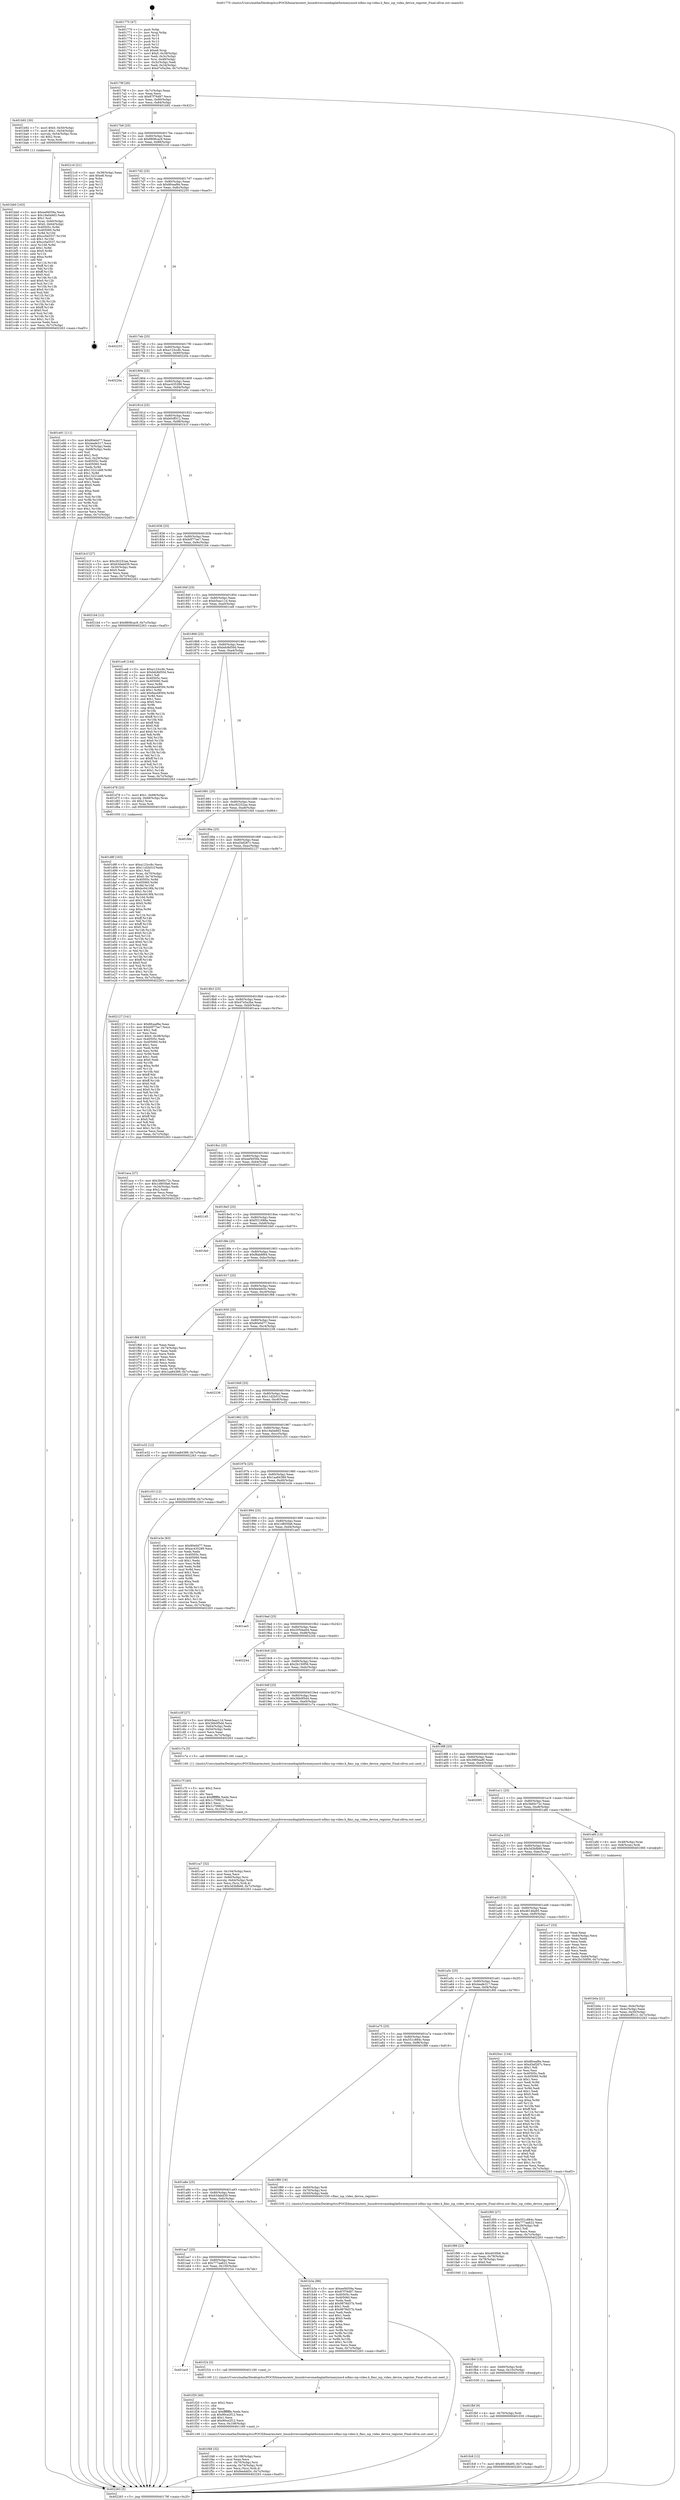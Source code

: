 digraph "0x401770" {
  label = "0x401770 (/mnt/c/Users/mathe/Desktop/tcc/POCII/binaries/extr_linuxdriversmediaplatformexynos4-isfimc-isp-video.h_fimc_isp_video_device_register_Final-ollvm.out::main(0))"
  labelloc = "t"
  node[shape=record]

  Entry [label="",width=0.3,height=0.3,shape=circle,fillcolor=black,style=filled]
  "0x40179f" [label="{
     0x40179f [26]\l
     | [instrs]\l
     &nbsp;&nbsp;0x40179f \<+3\>: mov -0x7c(%rbp),%eax\l
     &nbsp;&nbsp;0x4017a2 \<+2\>: mov %eax,%ecx\l
     &nbsp;&nbsp;0x4017a4 \<+6\>: sub $0x87f76d97,%ecx\l
     &nbsp;&nbsp;0x4017aa \<+3\>: mov %eax,-0x80(%rbp)\l
     &nbsp;&nbsp;0x4017ad \<+6\>: mov %ecx,-0x84(%rbp)\l
     &nbsp;&nbsp;0x4017b3 \<+6\>: je 0000000000401b92 \<main+0x422\>\l
  }"]
  "0x401b92" [label="{
     0x401b92 [30]\l
     | [instrs]\l
     &nbsp;&nbsp;0x401b92 \<+7\>: movl $0x0,-0x50(%rbp)\l
     &nbsp;&nbsp;0x401b99 \<+7\>: movl $0x1,-0x54(%rbp)\l
     &nbsp;&nbsp;0x401ba0 \<+4\>: movslq -0x54(%rbp),%rax\l
     &nbsp;&nbsp;0x401ba4 \<+4\>: shl $0x2,%rax\l
     &nbsp;&nbsp;0x401ba8 \<+3\>: mov %rax,%rdi\l
     &nbsp;&nbsp;0x401bab \<+5\>: call 0000000000401050 \<malloc@plt\>\l
     | [calls]\l
     &nbsp;&nbsp;0x401050 \{1\} (unknown)\l
  }"]
  "0x4017b9" [label="{
     0x4017b9 [25]\l
     | [instrs]\l
     &nbsp;&nbsp;0x4017b9 \<+5\>: jmp 00000000004017be \<main+0x4e\>\l
     &nbsp;&nbsp;0x4017be \<+3\>: mov -0x80(%rbp),%eax\l
     &nbsp;&nbsp;0x4017c1 \<+5\>: sub $0x8808cac9,%eax\l
     &nbsp;&nbsp;0x4017c6 \<+6\>: mov %eax,-0x88(%rbp)\l
     &nbsp;&nbsp;0x4017cc \<+6\>: je 00000000004021c0 \<main+0xa50\>\l
  }"]
  Exit [label="",width=0.3,height=0.3,shape=circle,fillcolor=black,style=filled,peripheries=2]
  "0x4021c0" [label="{
     0x4021c0 [21]\l
     | [instrs]\l
     &nbsp;&nbsp;0x4021c0 \<+3\>: mov -0x38(%rbp),%eax\l
     &nbsp;&nbsp;0x4021c3 \<+7\>: add $0xe8,%rsp\l
     &nbsp;&nbsp;0x4021ca \<+1\>: pop %rbx\l
     &nbsp;&nbsp;0x4021cb \<+2\>: pop %r12\l
     &nbsp;&nbsp;0x4021cd \<+2\>: pop %r13\l
     &nbsp;&nbsp;0x4021cf \<+2\>: pop %r14\l
     &nbsp;&nbsp;0x4021d1 \<+2\>: pop %r15\l
     &nbsp;&nbsp;0x4021d3 \<+1\>: pop %rbp\l
     &nbsp;&nbsp;0x4021d4 \<+1\>: ret\l
  }"]
  "0x4017d2" [label="{
     0x4017d2 [25]\l
     | [instrs]\l
     &nbsp;&nbsp;0x4017d2 \<+5\>: jmp 00000000004017d7 \<main+0x67\>\l
     &nbsp;&nbsp;0x4017d7 \<+3\>: mov -0x80(%rbp),%eax\l
     &nbsp;&nbsp;0x4017da \<+5\>: sub $0x8fceaf6e,%eax\l
     &nbsp;&nbsp;0x4017df \<+6\>: mov %eax,-0x8c(%rbp)\l
     &nbsp;&nbsp;0x4017e5 \<+6\>: je 0000000000402255 \<main+0xae5\>\l
  }"]
  "0x401fc8" [label="{
     0x401fc8 [12]\l
     | [instrs]\l
     &nbsp;&nbsp;0x401fc8 \<+7\>: movl $0x48146a95,-0x7c(%rbp)\l
     &nbsp;&nbsp;0x401fcf \<+5\>: jmp 0000000000402263 \<main+0xaf3\>\l
  }"]
  "0x402255" [label="{
     0x402255\l
  }", style=dashed]
  "0x4017eb" [label="{
     0x4017eb [25]\l
     | [instrs]\l
     &nbsp;&nbsp;0x4017eb \<+5\>: jmp 00000000004017f0 \<main+0x80\>\l
     &nbsp;&nbsp;0x4017f0 \<+3\>: mov -0x80(%rbp),%eax\l
     &nbsp;&nbsp;0x4017f3 \<+5\>: sub $0xa123cc8c,%eax\l
     &nbsp;&nbsp;0x4017f8 \<+6\>: mov %eax,-0x90(%rbp)\l
     &nbsp;&nbsp;0x4017fe \<+6\>: je 000000000040220a \<main+0xa9a\>\l
  }"]
  "0x401fbf" [label="{
     0x401fbf [9]\l
     | [instrs]\l
     &nbsp;&nbsp;0x401fbf \<+4\>: mov -0x70(%rbp),%rdi\l
     &nbsp;&nbsp;0x401fc3 \<+5\>: call 0000000000401030 \<free@plt\>\l
     | [calls]\l
     &nbsp;&nbsp;0x401030 \{1\} (unknown)\l
  }"]
  "0x40220a" [label="{
     0x40220a\l
  }", style=dashed]
  "0x401804" [label="{
     0x401804 [25]\l
     | [instrs]\l
     &nbsp;&nbsp;0x401804 \<+5\>: jmp 0000000000401809 \<main+0x99\>\l
     &nbsp;&nbsp;0x401809 \<+3\>: mov -0x80(%rbp),%eax\l
     &nbsp;&nbsp;0x40180c \<+5\>: sub $0xac435289,%eax\l
     &nbsp;&nbsp;0x401811 \<+6\>: mov %eax,-0x94(%rbp)\l
     &nbsp;&nbsp;0x401817 \<+6\>: je 0000000000401e91 \<main+0x721\>\l
  }"]
  "0x401fb0" [label="{
     0x401fb0 [15]\l
     | [instrs]\l
     &nbsp;&nbsp;0x401fb0 \<+4\>: mov -0x60(%rbp),%rdi\l
     &nbsp;&nbsp;0x401fb4 \<+6\>: mov %eax,-0x10c(%rbp)\l
     &nbsp;&nbsp;0x401fba \<+5\>: call 0000000000401030 \<free@plt\>\l
     | [calls]\l
     &nbsp;&nbsp;0x401030 \{1\} (unknown)\l
  }"]
  "0x401e91" [label="{
     0x401e91 [111]\l
     | [instrs]\l
     &nbsp;&nbsp;0x401e91 \<+5\>: mov $0x80e0d77,%eax\l
     &nbsp;&nbsp;0x401e96 \<+5\>: mov $0x4eafe317,%ecx\l
     &nbsp;&nbsp;0x401e9b \<+3\>: mov -0x74(%rbp),%edx\l
     &nbsp;&nbsp;0x401e9e \<+3\>: cmp -0x68(%rbp),%edx\l
     &nbsp;&nbsp;0x401ea1 \<+4\>: setl %sil\l
     &nbsp;&nbsp;0x401ea5 \<+4\>: and $0x1,%sil\l
     &nbsp;&nbsp;0x401ea9 \<+4\>: mov %sil,-0x29(%rbp)\l
     &nbsp;&nbsp;0x401ead \<+7\>: mov 0x40505c,%edx\l
     &nbsp;&nbsp;0x401eb4 \<+7\>: mov 0x405060,%edi\l
     &nbsp;&nbsp;0x401ebb \<+3\>: mov %edx,%r8d\l
     &nbsp;&nbsp;0x401ebe \<+7\>: sub $0x13221dd9,%r8d\l
     &nbsp;&nbsp;0x401ec5 \<+4\>: sub $0x1,%r8d\l
     &nbsp;&nbsp;0x401ec9 \<+7\>: add $0x13221dd9,%r8d\l
     &nbsp;&nbsp;0x401ed0 \<+4\>: imul %r8d,%edx\l
     &nbsp;&nbsp;0x401ed4 \<+3\>: and $0x1,%edx\l
     &nbsp;&nbsp;0x401ed7 \<+3\>: cmp $0x0,%edx\l
     &nbsp;&nbsp;0x401eda \<+4\>: sete %sil\l
     &nbsp;&nbsp;0x401ede \<+3\>: cmp $0xa,%edi\l
     &nbsp;&nbsp;0x401ee1 \<+4\>: setl %r9b\l
     &nbsp;&nbsp;0x401ee5 \<+3\>: mov %sil,%r10b\l
     &nbsp;&nbsp;0x401ee8 \<+3\>: and %r9b,%r10b\l
     &nbsp;&nbsp;0x401eeb \<+3\>: xor %r9b,%sil\l
     &nbsp;&nbsp;0x401eee \<+3\>: or %sil,%r10b\l
     &nbsp;&nbsp;0x401ef1 \<+4\>: test $0x1,%r10b\l
     &nbsp;&nbsp;0x401ef5 \<+3\>: cmovne %ecx,%eax\l
     &nbsp;&nbsp;0x401ef8 \<+3\>: mov %eax,-0x7c(%rbp)\l
     &nbsp;&nbsp;0x401efb \<+5\>: jmp 0000000000402263 \<main+0xaf3\>\l
  }"]
  "0x40181d" [label="{
     0x40181d [25]\l
     | [instrs]\l
     &nbsp;&nbsp;0x40181d \<+5\>: jmp 0000000000401822 \<main+0xb2\>\l
     &nbsp;&nbsp;0x401822 \<+3\>: mov -0x80(%rbp),%eax\l
     &nbsp;&nbsp;0x401825 \<+5\>: sub $0xb0cff312,%eax\l
     &nbsp;&nbsp;0x40182a \<+6\>: mov %eax,-0x98(%rbp)\l
     &nbsp;&nbsp;0x401830 \<+6\>: je 0000000000401b1f \<main+0x3af\>\l
  }"]
  "0x401f99" [label="{
     0x401f99 [23]\l
     | [instrs]\l
     &nbsp;&nbsp;0x401f99 \<+10\>: movabs $0x4030b6,%rdi\l
     &nbsp;&nbsp;0x401fa3 \<+3\>: mov %eax,-0x78(%rbp)\l
     &nbsp;&nbsp;0x401fa6 \<+3\>: mov -0x78(%rbp),%esi\l
     &nbsp;&nbsp;0x401fa9 \<+2\>: mov $0x0,%al\l
     &nbsp;&nbsp;0x401fab \<+5\>: call 0000000000401040 \<printf@plt\>\l
     | [calls]\l
     &nbsp;&nbsp;0x401040 \{1\} (unknown)\l
  }"]
  "0x401b1f" [label="{
     0x401b1f [27]\l
     | [instrs]\l
     &nbsp;&nbsp;0x401b1f \<+5\>: mov $0xc92252ae,%eax\l
     &nbsp;&nbsp;0x401b24 \<+5\>: mov $0x63dabd39,%ecx\l
     &nbsp;&nbsp;0x401b29 \<+3\>: mov -0x30(%rbp),%edx\l
     &nbsp;&nbsp;0x401b2c \<+3\>: cmp $0x0,%edx\l
     &nbsp;&nbsp;0x401b2f \<+3\>: cmove %ecx,%eax\l
     &nbsp;&nbsp;0x401b32 \<+3\>: mov %eax,-0x7c(%rbp)\l
     &nbsp;&nbsp;0x401b35 \<+5\>: jmp 0000000000402263 \<main+0xaf3\>\l
  }"]
  "0x401836" [label="{
     0x401836 [25]\l
     | [instrs]\l
     &nbsp;&nbsp;0x401836 \<+5\>: jmp 000000000040183b \<main+0xcb\>\l
     &nbsp;&nbsp;0x40183b \<+3\>: mov -0x80(%rbp),%eax\l
     &nbsp;&nbsp;0x40183e \<+5\>: sub $0xb0f77ee7,%eax\l
     &nbsp;&nbsp;0x401843 \<+6\>: mov %eax,-0x9c(%rbp)\l
     &nbsp;&nbsp;0x401849 \<+6\>: je 00000000004021b4 \<main+0xa44\>\l
  }"]
  "0x401f48" [label="{
     0x401f48 [32]\l
     | [instrs]\l
     &nbsp;&nbsp;0x401f48 \<+6\>: mov -0x108(%rbp),%ecx\l
     &nbsp;&nbsp;0x401f4e \<+3\>: imul %eax,%ecx\l
     &nbsp;&nbsp;0x401f51 \<+4\>: mov -0x70(%rbp),%rsi\l
     &nbsp;&nbsp;0x401f55 \<+4\>: movslq -0x74(%rbp),%rdi\l
     &nbsp;&nbsp;0x401f59 \<+3\>: mov %ecx,(%rsi,%rdi,4)\l
     &nbsp;&nbsp;0x401f5c \<+7\>: movl $0xfeeddd3c,-0x7c(%rbp)\l
     &nbsp;&nbsp;0x401f63 \<+5\>: jmp 0000000000402263 \<main+0xaf3\>\l
  }"]
  "0x4021b4" [label="{
     0x4021b4 [12]\l
     | [instrs]\l
     &nbsp;&nbsp;0x4021b4 \<+7\>: movl $0x8808cac9,-0x7c(%rbp)\l
     &nbsp;&nbsp;0x4021bb \<+5\>: jmp 0000000000402263 \<main+0xaf3\>\l
  }"]
  "0x40184f" [label="{
     0x40184f [25]\l
     | [instrs]\l
     &nbsp;&nbsp;0x40184f \<+5\>: jmp 0000000000401854 \<main+0xe4\>\l
     &nbsp;&nbsp;0x401854 \<+3\>: mov -0x80(%rbp),%eax\l
     &nbsp;&nbsp;0x401857 \<+5\>: sub $0xb5eac11d,%eax\l
     &nbsp;&nbsp;0x40185c \<+6\>: mov %eax,-0xa0(%rbp)\l
     &nbsp;&nbsp;0x401862 \<+6\>: je 0000000000401ce8 \<main+0x578\>\l
  }"]
  "0x401f20" [label="{
     0x401f20 [40]\l
     | [instrs]\l
     &nbsp;&nbsp;0x401f20 \<+5\>: mov $0x2,%ecx\l
     &nbsp;&nbsp;0x401f25 \<+1\>: cltd\l
     &nbsp;&nbsp;0x401f26 \<+2\>: idiv %ecx\l
     &nbsp;&nbsp;0x401f28 \<+6\>: imul $0xfffffffe,%edx,%ecx\l
     &nbsp;&nbsp;0x401f2e \<+6\>: sub $0x90ce2f12,%ecx\l
     &nbsp;&nbsp;0x401f34 \<+3\>: add $0x1,%ecx\l
     &nbsp;&nbsp;0x401f37 \<+6\>: add $0x90ce2f12,%ecx\l
     &nbsp;&nbsp;0x401f3d \<+6\>: mov %ecx,-0x108(%rbp)\l
     &nbsp;&nbsp;0x401f43 \<+5\>: call 0000000000401160 \<next_i\>\l
     | [calls]\l
     &nbsp;&nbsp;0x401160 \{1\} (/mnt/c/Users/mathe/Desktop/tcc/POCII/binaries/extr_linuxdriversmediaplatformexynos4-isfimc-isp-video.h_fimc_isp_video_device_register_Final-ollvm.out::next_i)\l
  }"]
  "0x401ce8" [label="{
     0x401ce8 [144]\l
     | [instrs]\l
     &nbsp;&nbsp;0x401ce8 \<+5\>: mov $0xa123cc8c,%eax\l
     &nbsp;&nbsp;0x401ced \<+5\>: mov $0xbdc8d50d,%ecx\l
     &nbsp;&nbsp;0x401cf2 \<+2\>: mov $0x1,%dl\l
     &nbsp;&nbsp;0x401cf4 \<+7\>: mov 0x40505c,%esi\l
     &nbsp;&nbsp;0x401cfb \<+7\>: mov 0x405060,%edi\l
     &nbsp;&nbsp;0x401d02 \<+3\>: mov %esi,%r8d\l
     &nbsp;&nbsp;0x401d05 \<+7\>: sub $0x6ea48594,%r8d\l
     &nbsp;&nbsp;0x401d0c \<+4\>: sub $0x1,%r8d\l
     &nbsp;&nbsp;0x401d10 \<+7\>: add $0x6ea48594,%r8d\l
     &nbsp;&nbsp;0x401d17 \<+4\>: imul %r8d,%esi\l
     &nbsp;&nbsp;0x401d1b \<+3\>: and $0x1,%esi\l
     &nbsp;&nbsp;0x401d1e \<+3\>: cmp $0x0,%esi\l
     &nbsp;&nbsp;0x401d21 \<+4\>: sete %r9b\l
     &nbsp;&nbsp;0x401d25 \<+3\>: cmp $0xa,%edi\l
     &nbsp;&nbsp;0x401d28 \<+4\>: setl %r10b\l
     &nbsp;&nbsp;0x401d2c \<+3\>: mov %r9b,%r11b\l
     &nbsp;&nbsp;0x401d2f \<+4\>: xor $0xff,%r11b\l
     &nbsp;&nbsp;0x401d33 \<+3\>: mov %r10b,%bl\l
     &nbsp;&nbsp;0x401d36 \<+3\>: xor $0xff,%bl\l
     &nbsp;&nbsp;0x401d39 \<+3\>: xor $0x0,%dl\l
     &nbsp;&nbsp;0x401d3c \<+3\>: mov %r11b,%r14b\l
     &nbsp;&nbsp;0x401d3f \<+4\>: and $0x0,%r14b\l
     &nbsp;&nbsp;0x401d43 \<+3\>: and %dl,%r9b\l
     &nbsp;&nbsp;0x401d46 \<+3\>: mov %bl,%r15b\l
     &nbsp;&nbsp;0x401d49 \<+4\>: and $0x0,%r15b\l
     &nbsp;&nbsp;0x401d4d \<+3\>: and %dl,%r10b\l
     &nbsp;&nbsp;0x401d50 \<+3\>: or %r9b,%r14b\l
     &nbsp;&nbsp;0x401d53 \<+3\>: or %r10b,%r15b\l
     &nbsp;&nbsp;0x401d56 \<+3\>: xor %r15b,%r14b\l
     &nbsp;&nbsp;0x401d59 \<+3\>: or %bl,%r11b\l
     &nbsp;&nbsp;0x401d5c \<+4\>: xor $0xff,%r11b\l
     &nbsp;&nbsp;0x401d60 \<+3\>: or $0x0,%dl\l
     &nbsp;&nbsp;0x401d63 \<+3\>: and %dl,%r11b\l
     &nbsp;&nbsp;0x401d66 \<+3\>: or %r11b,%r14b\l
     &nbsp;&nbsp;0x401d69 \<+4\>: test $0x1,%r14b\l
     &nbsp;&nbsp;0x401d6d \<+3\>: cmovne %ecx,%eax\l
     &nbsp;&nbsp;0x401d70 \<+3\>: mov %eax,-0x7c(%rbp)\l
     &nbsp;&nbsp;0x401d73 \<+5\>: jmp 0000000000402263 \<main+0xaf3\>\l
  }"]
  "0x401868" [label="{
     0x401868 [25]\l
     | [instrs]\l
     &nbsp;&nbsp;0x401868 \<+5\>: jmp 000000000040186d \<main+0xfd\>\l
     &nbsp;&nbsp;0x40186d \<+3\>: mov -0x80(%rbp),%eax\l
     &nbsp;&nbsp;0x401870 \<+5\>: sub $0xbdc8d50d,%eax\l
     &nbsp;&nbsp;0x401875 \<+6\>: mov %eax,-0xa4(%rbp)\l
     &nbsp;&nbsp;0x40187b \<+6\>: je 0000000000401d78 \<main+0x608\>\l
  }"]
  "0x401ac0" [label="{
     0x401ac0\l
  }", style=dashed]
  "0x401d78" [label="{
     0x401d78 [23]\l
     | [instrs]\l
     &nbsp;&nbsp;0x401d78 \<+7\>: movl $0x1,-0x68(%rbp)\l
     &nbsp;&nbsp;0x401d7f \<+4\>: movslq -0x68(%rbp),%rax\l
     &nbsp;&nbsp;0x401d83 \<+4\>: shl $0x2,%rax\l
     &nbsp;&nbsp;0x401d87 \<+3\>: mov %rax,%rdi\l
     &nbsp;&nbsp;0x401d8a \<+5\>: call 0000000000401050 \<malloc@plt\>\l
     | [calls]\l
     &nbsp;&nbsp;0x401050 \{1\} (unknown)\l
  }"]
  "0x401881" [label="{
     0x401881 [25]\l
     | [instrs]\l
     &nbsp;&nbsp;0x401881 \<+5\>: jmp 0000000000401886 \<main+0x116\>\l
     &nbsp;&nbsp;0x401886 \<+3\>: mov -0x80(%rbp),%eax\l
     &nbsp;&nbsp;0x401889 \<+5\>: sub $0xc92252ae,%eax\l
     &nbsp;&nbsp;0x40188e \<+6\>: mov %eax,-0xa8(%rbp)\l
     &nbsp;&nbsp;0x401894 \<+6\>: je 0000000000401fd4 \<main+0x864\>\l
  }"]
  "0x401f1b" [label="{
     0x401f1b [5]\l
     | [instrs]\l
     &nbsp;&nbsp;0x401f1b \<+5\>: call 0000000000401160 \<next_i\>\l
     | [calls]\l
     &nbsp;&nbsp;0x401160 \{1\} (/mnt/c/Users/mathe/Desktop/tcc/POCII/binaries/extr_linuxdriversmediaplatformexynos4-isfimc-isp-video.h_fimc_isp_video_device_register_Final-ollvm.out::next_i)\l
  }"]
  "0x401fd4" [label="{
     0x401fd4\l
  }", style=dashed]
  "0x40189a" [label="{
     0x40189a [25]\l
     | [instrs]\l
     &nbsp;&nbsp;0x40189a \<+5\>: jmp 000000000040189f \<main+0x12f\>\l
     &nbsp;&nbsp;0x40189f \<+3\>: mov -0x80(%rbp),%eax\l
     &nbsp;&nbsp;0x4018a2 \<+5\>: sub $0xd3ef287c,%eax\l
     &nbsp;&nbsp;0x4018a7 \<+6\>: mov %eax,-0xac(%rbp)\l
     &nbsp;&nbsp;0x4018ad \<+6\>: je 0000000000402127 \<main+0x9b7\>\l
  }"]
  "0x401d8f" [label="{
     0x401d8f [163]\l
     | [instrs]\l
     &nbsp;&nbsp;0x401d8f \<+5\>: mov $0xa123cc8c,%ecx\l
     &nbsp;&nbsp;0x401d94 \<+5\>: mov $0x11d2b51f,%edx\l
     &nbsp;&nbsp;0x401d99 \<+3\>: mov $0x1,%sil\l
     &nbsp;&nbsp;0x401d9c \<+4\>: mov %rax,-0x70(%rbp)\l
     &nbsp;&nbsp;0x401da0 \<+7\>: movl $0x0,-0x74(%rbp)\l
     &nbsp;&nbsp;0x401da7 \<+8\>: mov 0x40505c,%r8d\l
     &nbsp;&nbsp;0x401daf \<+8\>: mov 0x405060,%r9d\l
     &nbsp;&nbsp;0x401db7 \<+3\>: mov %r8d,%r10d\l
     &nbsp;&nbsp;0x401dba \<+7\>: add $0xbc0419f4,%r10d\l
     &nbsp;&nbsp;0x401dc1 \<+4\>: sub $0x1,%r10d\l
     &nbsp;&nbsp;0x401dc5 \<+7\>: sub $0xbc0419f4,%r10d\l
     &nbsp;&nbsp;0x401dcc \<+4\>: imul %r10d,%r8d\l
     &nbsp;&nbsp;0x401dd0 \<+4\>: and $0x1,%r8d\l
     &nbsp;&nbsp;0x401dd4 \<+4\>: cmp $0x0,%r8d\l
     &nbsp;&nbsp;0x401dd8 \<+4\>: sete %r11b\l
     &nbsp;&nbsp;0x401ddc \<+4\>: cmp $0xa,%r9d\l
     &nbsp;&nbsp;0x401de0 \<+3\>: setl %bl\l
     &nbsp;&nbsp;0x401de3 \<+3\>: mov %r11b,%r14b\l
     &nbsp;&nbsp;0x401de6 \<+4\>: xor $0xff,%r14b\l
     &nbsp;&nbsp;0x401dea \<+3\>: mov %bl,%r15b\l
     &nbsp;&nbsp;0x401ded \<+4\>: xor $0xff,%r15b\l
     &nbsp;&nbsp;0x401df1 \<+4\>: xor $0x0,%sil\l
     &nbsp;&nbsp;0x401df5 \<+3\>: mov %r14b,%r12b\l
     &nbsp;&nbsp;0x401df8 \<+4\>: and $0x0,%r12b\l
     &nbsp;&nbsp;0x401dfc \<+3\>: and %sil,%r11b\l
     &nbsp;&nbsp;0x401dff \<+3\>: mov %r15b,%r13b\l
     &nbsp;&nbsp;0x401e02 \<+4\>: and $0x0,%r13b\l
     &nbsp;&nbsp;0x401e06 \<+3\>: and %sil,%bl\l
     &nbsp;&nbsp;0x401e09 \<+3\>: or %r11b,%r12b\l
     &nbsp;&nbsp;0x401e0c \<+3\>: or %bl,%r13b\l
     &nbsp;&nbsp;0x401e0f \<+3\>: xor %r13b,%r12b\l
     &nbsp;&nbsp;0x401e12 \<+3\>: or %r15b,%r14b\l
     &nbsp;&nbsp;0x401e15 \<+4\>: xor $0xff,%r14b\l
     &nbsp;&nbsp;0x401e19 \<+4\>: or $0x0,%sil\l
     &nbsp;&nbsp;0x401e1d \<+3\>: and %sil,%r14b\l
     &nbsp;&nbsp;0x401e20 \<+3\>: or %r14b,%r12b\l
     &nbsp;&nbsp;0x401e23 \<+4\>: test $0x1,%r12b\l
     &nbsp;&nbsp;0x401e27 \<+3\>: cmovne %edx,%ecx\l
     &nbsp;&nbsp;0x401e2a \<+3\>: mov %ecx,-0x7c(%rbp)\l
     &nbsp;&nbsp;0x401e2d \<+5\>: jmp 0000000000402263 \<main+0xaf3\>\l
  }"]
  "0x402127" [label="{
     0x402127 [141]\l
     | [instrs]\l
     &nbsp;&nbsp;0x402127 \<+5\>: mov $0x8fceaf6e,%eax\l
     &nbsp;&nbsp;0x40212c \<+5\>: mov $0xb0f77ee7,%ecx\l
     &nbsp;&nbsp;0x402131 \<+2\>: mov $0x1,%dl\l
     &nbsp;&nbsp;0x402133 \<+2\>: xor %esi,%esi\l
     &nbsp;&nbsp;0x402135 \<+7\>: movl $0x0,-0x38(%rbp)\l
     &nbsp;&nbsp;0x40213c \<+7\>: mov 0x40505c,%edi\l
     &nbsp;&nbsp;0x402143 \<+8\>: mov 0x405060,%r8d\l
     &nbsp;&nbsp;0x40214b \<+3\>: sub $0x1,%esi\l
     &nbsp;&nbsp;0x40214e \<+3\>: mov %edi,%r9d\l
     &nbsp;&nbsp;0x402151 \<+3\>: add %esi,%r9d\l
     &nbsp;&nbsp;0x402154 \<+4\>: imul %r9d,%edi\l
     &nbsp;&nbsp;0x402158 \<+3\>: and $0x1,%edi\l
     &nbsp;&nbsp;0x40215b \<+3\>: cmp $0x0,%edi\l
     &nbsp;&nbsp;0x40215e \<+4\>: sete %r10b\l
     &nbsp;&nbsp;0x402162 \<+4\>: cmp $0xa,%r8d\l
     &nbsp;&nbsp;0x402166 \<+4\>: setl %r11b\l
     &nbsp;&nbsp;0x40216a \<+3\>: mov %r10b,%bl\l
     &nbsp;&nbsp;0x40216d \<+3\>: xor $0xff,%bl\l
     &nbsp;&nbsp;0x402170 \<+3\>: mov %r11b,%r14b\l
     &nbsp;&nbsp;0x402173 \<+4\>: xor $0xff,%r14b\l
     &nbsp;&nbsp;0x402177 \<+3\>: xor $0x0,%dl\l
     &nbsp;&nbsp;0x40217a \<+3\>: mov %bl,%r15b\l
     &nbsp;&nbsp;0x40217d \<+4\>: and $0x0,%r15b\l
     &nbsp;&nbsp;0x402181 \<+3\>: and %dl,%r10b\l
     &nbsp;&nbsp;0x402184 \<+3\>: mov %r14b,%r12b\l
     &nbsp;&nbsp;0x402187 \<+4\>: and $0x0,%r12b\l
     &nbsp;&nbsp;0x40218b \<+3\>: and %dl,%r11b\l
     &nbsp;&nbsp;0x40218e \<+3\>: or %r10b,%r15b\l
     &nbsp;&nbsp;0x402191 \<+3\>: or %r11b,%r12b\l
     &nbsp;&nbsp;0x402194 \<+3\>: xor %r12b,%r15b\l
     &nbsp;&nbsp;0x402197 \<+3\>: or %r14b,%bl\l
     &nbsp;&nbsp;0x40219a \<+3\>: xor $0xff,%bl\l
     &nbsp;&nbsp;0x40219d \<+3\>: or $0x0,%dl\l
     &nbsp;&nbsp;0x4021a0 \<+2\>: and %dl,%bl\l
     &nbsp;&nbsp;0x4021a2 \<+3\>: or %bl,%r15b\l
     &nbsp;&nbsp;0x4021a5 \<+4\>: test $0x1,%r15b\l
     &nbsp;&nbsp;0x4021a9 \<+3\>: cmovne %ecx,%eax\l
     &nbsp;&nbsp;0x4021ac \<+3\>: mov %eax,-0x7c(%rbp)\l
     &nbsp;&nbsp;0x4021af \<+5\>: jmp 0000000000402263 \<main+0xaf3\>\l
  }"]
  "0x4018b3" [label="{
     0x4018b3 [25]\l
     | [instrs]\l
     &nbsp;&nbsp;0x4018b3 \<+5\>: jmp 00000000004018b8 \<main+0x148\>\l
     &nbsp;&nbsp;0x4018b8 \<+3\>: mov -0x80(%rbp),%eax\l
     &nbsp;&nbsp;0x4018bb \<+5\>: sub $0xd7e5a2be,%eax\l
     &nbsp;&nbsp;0x4018c0 \<+6\>: mov %eax,-0xb0(%rbp)\l
     &nbsp;&nbsp;0x4018c6 \<+6\>: je 0000000000401aca \<main+0x35a\>\l
  }"]
  "0x401ca7" [label="{
     0x401ca7 [32]\l
     | [instrs]\l
     &nbsp;&nbsp;0x401ca7 \<+6\>: mov -0x104(%rbp),%ecx\l
     &nbsp;&nbsp;0x401cad \<+3\>: imul %eax,%ecx\l
     &nbsp;&nbsp;0x401cb0 \<+4\>: mov -0x60(%rbp),%rsi\l
     &nbsp;&nbsp;0x401cb4 \<+4\>: movslq -0x64(%rbp),%rdi\l
     &nbsp;&nbsp;0x401cb8 \<+3\>: mov %ecx,(%rsi,%rdi,4)\l
     &nbsp;&nbsp;0x401cbb \<+7\>: movl $0x3d3bfb66,-0x7c(%rbp)\l
     &nbsp;&nbsp;0x401cc2 \<+5\>: jmp 0000000000402263 \<main+0xaf3\>\l
  }"]
  "0x401aca" [label="{
     0x401aca [27]\l
     | [instrs]\l
     &nbsp;&nbsp;0x401aca \<+5\>: mov $0x3b60c72c,%eax\l
     &nbsp;&nbsp;0x401acf \<+5\>: mov $0x1d805fa6,%ecx\l
     &nbsp;&nbsp;0x401ad4 \<+3\>: mov -0x34(%rbp),%edx\l
     &nbsp;&nbsp;0x401ad7 \<+3\>: cmp $0x2,%edx\l
     &nbsp;&nbsp;0x401ada \<+3\>: cmovne %ecx,%eax\l
     &nbsp;&nbsp;0x401add \<+3\>: mov %eax,-0x7c(%rbp)\l
     &nbsp;&nbsp;0x401ae0 \<+5\>: jmp 0000000000402263 \<main+0xaf3\>\l
  }"]
  "0x4018cc" [label="{
     0x4018cc [25]\l
     | [instrs]\l
     &nbsp;&nbsp;0x4018cc \<+5\>: jmp 00000000004018d1 \<main+0x161\>\l
     &nbsp;&nbsp;0x4018d1 \<+3\>: mov -0x80(%rbp),%eax\l
     &nbsp;&nbsp;0x4018d4 \<+5\>: sub $0xeef4059a,%eax\l
     &nbsp;&nbsp;0x4018d9 \<+6\>: mov %eax,-0xb4(%rbp)\l
     &nbsp;&nbsp;0x4018df \<+6\>: je 00000000004021d5 \<main+0xa65\>\l
  }"]
  "0x402263" [label="{
     0x402263 [5]\l
     | [instrs]\l
     &nbsp;&nbsp;0x402263 \<+5\>: jmp 000000000040179f \<main+0x2f\>\l
  }"]
  "0x401770" [label="{
     0x401770 [47]\l
     | [instrs]\l
     &nbsp;&nbsp;0x401770 \<+1\>: push %rbp\l
     &nbsp;&nbsp;0x401771 \<+3\>: mov %rsp,%rbp\l
     &nbsp;&nbsp;0x401774 \<+2\>: push %r15\l
     &nbsp;&nbsp;0x401776 \<+2\>: push %r14\l
     &nbsp;&nbsp;0x401778 \<+2\>: push %r13\l
     &nbsp;&nbsp;0x40177a \<+2\>: push %r12\l
     &nbsp;&nbsp;0x40177c \<+1\>: push %rbx\l
     &nbsp;&nbsp;0x40177d \<+7\>: sub $0xe8,%rsp\l
     &nbsp;&nbsp;0x401784 \<+7\>: movl $0x0,-0x38(%rbp)\l
     &nbsp;&nbsp;0x40178b \<+3\>: mov %edi,-0x3c(%rbp)\l
     &nbsp;&nbsp;0x40178e \<+4\>: mov %rsi,-0x48(%rbp)\l
     &nbsp;&nbsp;0x401792 \<+3\>: mov -0x3c(%rbp),%edi\l
     &nbsp;&nbsp;0x401795 \<+3\>: mov %edi,-0x34(%rbp)\l
     &nbsp;&nbsp;0x401798 \<+7\>: movl $0xd7e5a2be,-0x7c(%rbp)\l
  }"]
  "0x401c7f" [label="{
     0x401c7f [40]\l
     | [instrs]\l
     &nbsp;&nbsp;0x401c7f \<+5\>: mov $0x2,%ecx\l
     &nbsp;&nbsp;0x401c84 \<+1\>: cltd\l
     &nbsp;&nbsp;0x401c85 \<+2\>: idiv %ecx\l
     &nbsp;&nbsp;0x401c87 \<+6\>: imul $0xfffffffe,%edx,%ecx\l
     &nbsp;&nbsp;0x401c8d \<+6\>: sub $0x1c709622,%ecx\l
     &nbsp;&nbsp;0x401c93 \<+3\>: add $0x1,%ecx\l
     &nbsp;&nbsp;0x401c96 \<+6\>: add $0x1c709622,%ecx\l
     &nbsp;&nbsp;0x401c9c \<+6\>: mov %ecx,-0x104(%rbp)\l
     &nbsp;&nbsp;0x401ca2 \<+5\>: call 0000000000401160 \<next_i\>\l
     | [calls]\l
     &nbsp;&nbsp;0x401160 \{1\} (/mnt/c/Users/mathe/Desktop/tcc/POCII/binaries/extr_linuxdriversmediaplatformexynos4-isfimc-isp-video.h_fimc_isp_video_device_register_Final-ollvm.out::next_i)\l
  }"]
  "0x4021d5" [label="{
     0x4021d5\l
  }", style=dashed]
  "0x4018e5" [label="{
     0x4018e5 [25]\l
     | [instrs]\l
     &nbsp;&nbsp;0x4018e5 \<+5\>: jmp 00000000004018ea \<main+0x17a\>\l
     &nbsp;&nbsp;0x4018ea \<+3\>: mov -0x80(%rbp),%eax\l
     &nbsp;&nbsp;0x4018ed \<+5\>: sub $0xf321688a,%eax\l
     &nbsp;&nbsp;0x4018f2 \<+6\>: mov %eax,-0xb8(%rbp)\l
     &nbsp;&nbsp;0x4018f8 \<+6\>: je 0000000000401fe0 \<main+0x870\>\l
  }"]
  "0x401bb0" [label="{
     0x401bb0 [163]\l
     | [instrs]\l
     &nbsp;&nbsp;0x401bb0 \<+5\>: mov $0xeef4059a,%ecx\l
     &nbsp;&nbsp;0x401bb5 \<+5\>: mov $0x19a0a9d3,%edx\l
     &nbsp;&nbsp;0x401bba \<+3\>: mov $0x1,%sil\l
     &nbsp;&nbsp;0x401bbd \<+4\>: mov %rax,-0x60(%rbp)\l
     &nbsp;&nbsp;0x401bc1 \<+7\>: movl $0x0,-0x64(%rbp)\l
     &nbsp;&nbsp;0x401bc8 \<+8\>: mov 0x40505c,%r8d\l
     &nbsp;&nbsp;0x401bd0 \<+8\>: mov 0x405060,%r9d\l
     &nbsp;&nbsp;0x401bd8 \<+3\>: mov %r8d,%r10d\l
     &nbsp;&nbsp;0x401bdb \<+7\>: add $0xcc0a5537,%r10d\l
     &nbsp;&nbsp;0x401be2 \<+4\>: sub $0x1,%r10d\l
     &nbsp;&nbsp;0x401be6 \<+7\>: sub $0xcc0a5537,%r10d\l
     &nbsp;&nbsp;0x401bed \<+4\>: imul %r10d,%r8d\l
     &nbsp;&nbsp;0x401bf1 \<+4\>: and $0x1,%r8d\l
     &nbsp;&nbsp;0x401bf5 \<+4\>: cmp $0x0,%r8d\l
     &nbsp;&nbsp;0x401bf9 \<+4\>: sete %r11b\l
     &nbsp;&nbsp;0x401bfd \<+4\>: cmp $0xa,%r9d\l
     &nbsp;&nbsp;0x401c01 \<+3\>: setl %bl\l
     &nbsp;&nbsp;0x401c04 \<+3\>: mov %r11b,%r14b\l
     &nbsp;&nbsp;0x401c07 \<+4\>: xor $0xff,%r14b\l
     &nbsp;&nbsp;0x401c0b \<+3\>: mov %bl,%r15b\l
     &nbsp;&nbsp;0x401c0e \<+4\>: xor $0xff,%r15b\l
     &nbsp;&nbsp;0x401c12 \<+4\>: xor $0x0,%sil\l
     &nbsp;&nbsp;0x401c16 \<+3\>: mov %r14b,%r12b\l
     &nbsp;&nbsp;0x401c19 \<+4\>: and $0x0,%r12b\l
     &nbsp;&nbsp;0x401c1d \<+3\>: and %sil,%r11b\l
     &nbsp;&nbsp;0x401c20 \<+3\>: mov %r15b,%r13b\l
     &nbsp;&nbsp;0x401c23 \<+4\>: and $0x0,%r13b\l
     &nbsp;&nbsp;0x401c27 \<+3\>: and %sil,%bl\l
     &nbsp;&nbsp;0x401c2a \<+3\>: or %r11b,%r12b\l
     &nbsp;&nbsp;0x401c2d \<+3\>: or %bl,%r13b\l
     &nbsp;&nbsp;0x401c30 \<+3\>: xor %r13b,%r12b\l
     &nbsp;&nbsp;0x401c33 \<+3\>: or %r15b,%r14b\l
     &nbsp;&nbsp;0x401c36 \<+4\>: xor $0xff,%r14b\l
     &nbsp;&nbsp;0x401c3a \<+4\>: or $0x0,%sil\l
     &nbsp;&nbsp;0x401c3e \<+3\>: and %sil,%r14b\l
     &nbsp;&nbsp;0x401c41 \<+3\>: or %r14b,%r12b\l
     &nbsp;&nbsp;0x401c44 \<+4\>: test $0x1,%r12b\l
     &nbsp;&nbsp;0x401c48 \<+3\>: cmovne %edx,%ecx\l
     &nbsp;&nbsp;0x401c4b \<+3\>: mov %ecx,-0x7c(%rbp)\l
     &nbsp;&nbsp;0x401c4e \<+5\>: jmp 0000000000402263 \<main+0xaf3\>\l
  }"]
  "0x401fe0" [label="{
     0x401fe0\l
  }", style=dashed]
  "0x4018fe" [label="{
     0x4018fe [25]\l
     | [instrs]\l
     &nbsp;&nbsp;0x4018fe \<+5\>: jmp 0000000000401903 \<main+0x193\>\l
     &nbsp;&nbsp;0x401903 \<+3\>: mov -0x80(%rbp),%eax\l
     &nbsp;&nbsp;0x401906 \<+5\>: sub $0xf8ab8f64,%eax\l
     &nbsp;&nbsp;0x40190b \<+6\>: mov %eax,-0xbc(%rbp)\l
     &nbsp;&nbsp;0x401911 \<+6\>: je 0000000000402038 \<main+0x8c8\>\l
  }"]
  "0x401aa7" [label="{
     0x401aa7 [25]\l
     | [instrs]\l
     &nbsp;&nbsp;0x401aa7 \<+5\>: jmp 0000000000401aac \<main+0x33c\>\l
     &nbsp;&nbsp;0x401aac \<+3\>: mov -0x80(%rbp),%eax\l
     &nbsp;&nbsp;0x401aaf \<+5\>: sub $0x777aa622,%eax\l
     &nbsp;&nbsp;0x401ab4 \<+6\>: mov %eax,-0x100(%rbp)\l
     &nbsp;&nbsp;0x401aba \<+6\>: je 0000000000401f1b \<main+0x7ab\>\l
  }"]
  "0x402038" [label="{
     0x402038\l
  }", style=dashed]
  "0x401917" [label="{
     0x401917 [25]\l
     | [instrs]\l
     &nbsp;&nbsp;0x401917 \<+5\>: jmp 000000000040191c \<main+0x1ac\>\l
     &nbsp;&nbsp;0x40191c \<+3\>: mov -0x80(%rbp),%eax\l
     &nbsp;&nbsp;0x40191f \<+5\>: sub $0xfeeddd3c,%eax\l
     &nbsp;&nbsp;0x401924 \<+6\>: mov %eax,-0xc0(%rbp)\l
     &nbsp;&nbsp;0x40192a \<+6\>: je 0000000000401f68 \<main+0x7f8\>\l
  }"]
  "0x401b3a" [label="{
     0x401b3a [88]\l
     | [instrs]\l
     &nbsp;&nbsp;0x401b3a \<+5\>: mov $0xeef4059a,%eax\l
     &nbsp;&nbsp;0x401b3f \<+5\>: mov $0x87f76d97,%ecx\l
     &nbsp;&nbsp;0x401b44 \<+7\>: mov 0x40505c,%edx\l
     &nbsp;&nbsp;0x401b4b \<+7\>: mov 0x405060,%esi\l
     &nbsp;&nbsp;0x401b52 \<+2\>: mov %edx,%edi\l
     &nbsp;&nbsp;0x401b54 \<+6\>: add $0x9878d37b,%edi\l
     &nbsp;&nbsp;0x401b5a \<+3\>: sub $0x1,%edi\l
     &nbsp;&nbsp;0x401b5d \<+6\>: sub $0x9878d37b,%edi\l
     &nbsp;&nbsp;0x401b63 \<+3\>: imul %edi,%edx\l
     &nbsp;&nbsp;0x401b66 \<+3\>: and $0x1,%edx\l
     &nbsp;&nbsp;0x401b69 \<+3\>: cmp $0x0,%edx\l
     &nbsp;&nbsp;0x401b6c \<+4\>: sete %r8b\l
     &nbsp;&nbsp;0x401b70 \<+3\>: cmp $0xa,%esi\l
     &nbsp;&nbsp;0x401b73 \<+4\>: setl %r9b\l
     &nbsp;&nbsp;0x401b77 \<+3\>: mov %r8b,%r10b\l
     &nbsp;&nbsp;0x401b7a \<+3\>: and %r9b,%r10b\l
     &nbsp;&nbsp;0x401b7d \<+3\>: xor %r9b,%r8b\l
     &nbsp;&nbsp;0x401b80 \<+3\>: or %r8b,%r10b\l
     &nbsp;&nbsp;0x401b83 \<+4\>: test $0x1,%r10b\l
     &nbsp;&nbsp;0x401b87 \<+3\>: cmovne %ecx,%eax\l
     &nbsp;&nbsp;0x401b8a \<+3\>: mov %eax,-0x7c(%rbp)\l
     &nbsp;&nbsp;0x401b8d \<+5\>: jmp 0000000000402263 \<main+0xaf3\>\l
  }"]
  "0x401f68" [label="{
     0x401f68 [33]\l
     | [instrs]\l
     &nbsp;&nbsp;0x401f68 \<+2\>: xor %eax,%eax\l
     &nbsp;&nbsp;0x401f6a \<+3\>: mov -0x74(%rbp),%ecx\l
     &nbsp;&nbsp;0x401f6d \<+2\>: mov %eax,%edx\l
     &nbsp;&nbsp;0x401f6f \<+2\>: sub %ecx,%edx\l
     &nbsp;&nbsp;0x401f71 \<+2\>: mov %eax,%ecx\l
     &nbsp;&nbsp;0x401f73 \<+3\>: sub $0x1,%ecx\l
     &nbsp;&nbsp;0x401f76 \<+2\>: add %ecx,%edx\l
     &nbsp;&nbsp;0x401f78 \<+2\>: sub %edx,%eax\l
     &nbsp;&nbsp;0x401f7a \<+3\>: mov %eax,-0x74(%rbp)\l
     &nbsp;&nbsp;0x401f7d \<+7\>: movl $0x1aa84389,-0x7c(%rbp)\l
     &nbsp;&nbsp;0x401f84 \<+5\>: jmp 0000000000402263 \<main+0xaf3\>\l
  }"]
  "0x401930" [label="{
     0x401930 [25]\l
     | [instrs]\l
     &nbsp;&nbsp;0x401930 \<+5\>: jmp 0000000000401935 \<main+0x1c5\>\l
     &nbsp;&nbsp;0x401935 \<+3\>: mov -0x80(%rbp),%eax\l
     &nbsp;&nbsp;0x401938 \<+5\>: sub $0x80e0d77,%eax\l
     &nbsp;&nbsp;0x40193d \<+6\>: mov %eax,-0xc4(%rbp)\l
     &nbsp;&nbsp;0x401943 \<+6\>: je 0000000000402238 \<main+0xac8\>\l
  }"]
  "0x401a8e" [label="{
     0x401a8e [25]\l
     | [instrs]\l
     &nbsp;&nbsp;0x401a8e \<+5\>: jmp 0000000000401a93 \<main+0x323\>\l
     &nbsp;&nbsp;0x401a93 \<+3\>: mov -0x80(%rbp),%eax\l
     &nbsp;&nbsp;0x401a96 \<+5\>: sub $0x63dabd39,%eax\l
     &nbsp;&nbsp;0x401a9b \<+6\>: mov %eax,-0xfc(%rbp)\l
     &nbsp;&nbsp;0x401aa1 \<+6\>: je 0000000000401b3a \<main+0x3ca\>\l
  }"]
  "0x402238" [label="{
     0x402238\l
  }", style=dashed]
  "0x401949" [label="{
     0x401949 [25]\l
     | [instrs]\l
     &nbsp;&nbsp;0x401949 \<+5\>: jmp 000000000040194e \<main+0x1de\>\l
     &nbsp;&nbsp;0x40194e \<+3\>: mov -0x80(%rbp),%eax\l
     &nbsp;&nbsp;0x401951 \<+5\>: sub $0x11d2b51f,%eax\l
     &nbsp;&nbsp;0x401956 \<+6\>: mov %eax,-0xc8(%rbp)\l
     &nbsp;&nbsp;0x40195c \<+6\>: je 0000000000401e32 \<main+0x6c2\>\l
  }"]
  "0x401f89" [label="{
     0x401f89 [16]\l
     | [instrs]\l
     &nbsp;&nbsp;0x401f89 \<+4\>: mov -0x60(%rbp),%rdi\l
     &nbsp;&nbsp;0x401f8d \<+4\>: mov -0x70(%rbp),%rsi\l
     &nbsp;&nbsp;0x401f91 \<+3\>: mov -0x50(%rbp),%edx\l
     &nbsp;&nbsp;0x401f94 \<+5\>: call 0000000000401530 \<fimc_isp_video_device_register\>\l
     | [calls]\l
     &nbsp;&nbsp;0x401530 \{1\} (/mnt/c/Users/mathe/Desktop/tcc/POCII/binaries/extr_linuxdriversmediaplatformexynos4-isfimc-isp-video.h_fimc_isp_video_device_register_Final-ollvm.out::fimc_isp_video_device_register)\l
  }"]
  "0x401e32" [label="{
     0x401e32 [12]\l
     | [instrs]\l
     &nbsp;&nbsp;0x401e32 \<+7\>: movl $0x1aa84389,-0x7c(%rbp)\l
     &nbsp;&nbsp;0x401e39 \<+5\>: jmp 0000000000402263 \<main+0xaf3\>\l
  }"]
  "0x401962" [label="{
     0x401962 [25]\l
     | [instrs]\l
     &nbsp;&nbsp;0x401962 \<+5\>: jmp 0000000000401967 \<main+0x1f7\>\l
     &nbsp;&nbsp;0x401967 \<+3\>: mov -0x80(%rbp),%eax\l
     &nbsp;&nbsp;0x40196a \<+5\>: sub $0x19a0a9d3,%eax\l
     &nbsp;&nbsp;0x40196f \<+6\>: mov %eax,-0xcc(%rbp)\l
     &nbsp;&nbsp;0x401975 \<+6\>: je 0000000000401c53 \<main+0x4e3\>\l
  }"]
  "0x401a75" [label="{
     0x401a75 [25]\l
     | [instrs]\l
     &nbsp;&nbsp;0x401a75 \<+5\>: jmp 0000000000401a7a \<main+0x30a\>\l
     &nbsp;&nbsp;0x401a7a \<+3\>: mov -0x80(%rbp),%eax\l
     &nbsp;&nbsp;0x401a7d \<+5\>: sub $0x551c884c,%eax\l
     &nbsp;&nbsp;0x401a82 \<+6\>: mov %eax,-0xf8(%rbp)\l
     &nbsp;&nbsp;0x401a88 \<+6\>: je 0000000000401f89 \<main+0x819\>\l
  }"]
  "0x401c53" [label="{
     0x401c53 [12]\l
     | [instrs]\l
     &nbsp;&nbsp;0x401c53 \<+7\>: movl $0x2b150f56,-0x7c(%rbp)\l
     &nbsp;&nbsp;0x401c5a \<+5\>: jmp 0000000000402263 \<main+0xaf3\>\l
  }"]
  "0x40197b" [label="{
     0x40197b [25]\l
     | [instrs]\l
     &nbsp;&nbsp;0x40197b \<+5\>: jmp 0000000000401980 \<main+0x210\>\l
     &nbsp;&nbsp;0x401980 \<+3\>: mov -0x80(%rbp),%eax\l
     &nbsp;&nbsp;0x401983 \<+5\>: sub $0x1aa84389,%eax\l
     &nbsp;&nbsp;0x401988 \<+6\>: mov %eax,-0xd0(%rbp)\l
     &nbsp;&nbsp;0x40198e \<+6\>: je 0000000000401e3e \<main+0x6ce\>\l
  }"]
  "0x401f00" [label="{
     0x401f00 [27]\l
     | [instrs]\l
     &nbsp;&nbsp;0x401f00 \<+5\>: mov $0x551c884c,%eax\l
     &nbsp;&nbsp;0x401f05 \<+5\>: mov $0x777aa622,%ecx\l
     &nbsp;&nbsp;0x401f0a \<+3\>: mov -0x29(%rbp),%dl\l
     &nbsp;&nbsp;0x401f0d \<+3\>: test $0x1,%dl\l
     &nbsp;&nbsp;0x401f10 \<+3\>: cmovne %ecx,%eax\l
     &nbsp;&nbsp;0x401f13 \<+3\>: mov %eax,-0x7c(%rbp)\l
     &nbsp;&nbsp;0x401f16 \<+5\>: jmp 0000000000402263 \<main+0xaf3\>\l
  }"]
  "0x401e3e" [label="{
     0x401e3e [83]\l
     | [instrs]\l
     &nbsp;&nbsp;0x401e3e \<+5\>: mov $0x80e0d77,%eax\l
     &nbsp;&nbsp;0x401e43 \<+5\>: mov $0xac435289,%ecx\l
     &nbsp;&nbsp;0x401e48 \<+2\>: xor %edx,%edx\l
     &nbsp;&nbsp;0x401e4a \<+7\>: mov 0x40505c,%esi\l
     &nbsp;&nbsp;0x401e51 \<+7\>: mov 0x405060,%edi\l
     &nbsp;&nbsp;0x401e58 \<+3\>: sub $0x1,%edx\l
     &nbsp;&nbsp;0x401e5b \<+3\>: mov %esi,%r8d\l
     &nbsp;&nbsp;0x401e5e \<+3\>: add %edx,%r8d\l
     &nbsp;&nbsp;0x401e61 \<+4\>: imul %r8d,%esi\l
     &nbsp;&nbsp;0x401e65 \<+3\>: and $0x1,%esi\l
     &nbsp;&nbsp;0x401e68 \<+3\>: cmp $0x0,%esi\l
     &nbsp;&nbsp;0x401e6b \<+4\>: sete %r9b\l
     &nbsp;&nbsp;0x401e6f \<+3\>: cmp $0xa,%edi\l
     &nbsp;&nbsp;0x401e72 \<+4\>: setl %r10b\l
     &nbsp;&nbsp;0x401e76 \<+3\>: mov %r9b,%r11b\l
     &nbsp;&nbsp;0x401e79 \<+3\>: and %r10b,%r11b\l
     &nbsp;&nbsp;0x401e7c \<+3\>: xor %r10b,%r9b\l
     &nbsp;&nbsp;0x401e7f \<+3\>: or %r9b,%r11b\l
     &nbsp;&nbsp;0x401e82 \<+4\>: test $0x1,%r11b\l
     &nbsp;&nbsp;0x401e86 \<+3\>: cmovne %ecx,%eax\l
     &nbsp;&nbsp;0x401e89 \<+3\>: mov %eax,-0x7c(%rbp)\l
     &nbsp;&nbsp;0x401e8c \<+5\>: jmp 0000000000402263 \<main+0xaf3\>\l
  }"]
  "0x401994" [label="{
     0x401994 [25]\l
     | [instrs]\l
     &nbsp;&nbsp;0x401994 \<+5\>: jmp 0000000000401999 \<main+0x229\>\l
     &nbsp;&nbsp;0x401999 \<+3\>: mov -0x80(%rbp),%eax\l
     &nbsp;&nbsp;0x40199c \<+5\>: sub $0x1d805fa6,%eax\l
     &nbsp;&nbsp;0x4019a1 \<+6\>: mov %eax,-0xd4(%rbp)\l
     &nbsp;&nbsp;0x4019a7 \<+6\>: je 0000000000401ae5 \<main+0x375\>\l
  }"]
  "0x401a5c" [label="{
     0x401a5c [25]\l
     | [instrs]\l
     &nbsp;&nbsp;0x401a5c \<+5\>: jmp 0000000000401a61 \<main+0x2f1\>\l
     &nbsp;&nbsp;0x401a61 \<+3\>: mov -0x80(%rbp),%eax\l
     &nbsp;&nbsp;0x401a64 \<+5\>: sub $0x4eafe317,%eax\l
     &nbsp;&nbsp;0x401a69 \<+6\>: mov %eax,-0xf4(%rbp)\l
     &nbsp;&nbsp;0x401a6f \<+6\>: je 0000000000401f00 \<main+0x790\>\l
  }"]
  "0x401ae5" [label="{
     0x401ae5\l
  }", style=dashed]
  "0x4019ad" [label="{
     0x4019ad [25]\l
     | [instrs]\l
     &nbsp;&nbsp;0x4019ad \<+5\>: jmp 00000000004019b2 \<main+0x242\>\l
     &nbsp;&nbsp;0x4019b2 \<+3\>: mov -0x80(%rbp),%eax\l
     &nbsp;&nbsp;0x4019b5 \<+5\>: sub $0x2050ee04,%eax\l
     &nbsp;&nbsp;0x4019ba \<+6\>: mov %eax,-0xd8(%rbp)\l
     &nbsp;&nbsp;0x4019c0 \<+6\>: je 0000000000402244 \<main+0xad4\>\l
  }"]
  "0x4020a1" [label="{
     0x4020a1 [134]\l
     | [instrs]\l
     &nbsp;&nbsp;0x4020a1 \<+5\>: mov $0x8fceaf6e,%eax\l
     &nbsp;&nbsp;0x4020a6 \<+5\>: mov $0xd3ef287c,%ecx\l
     &nbsp;&nbsp;0x4020ab \<+2\>: mov $0x1,%dl\l
     &nbsp;&nbsp;0x4020ad \<+2\>: xor %esi,%esi\l
     &nbsp;&nbsp;0x4020af \<+7\>: mov 0x40505c,%edi\l
     &nbsp;&nbsp;0x4020b6 \<+8\>: mov 0x405060,%r8d\l
     &nbsp;&nbsp;0x4020be \<+3\>: sub $0x1,%esi\l
     &nbsp;&nbsp;0x4020c1 \<+3\>: mov %edi,%r9d\l
     &nbsp;&nbsp;0x4020c4 \<+3\>: add %esi,%r9d\l
     &nbsp;&nbsp;0x4020c7 \<+4\>: imul %r9d,%edi\l
     &nbsp;&nbsp;0x4020cb \<+3\>: and $0x1,%edi\l
     &nbsp;&nbsp;0x4020ce \<+3\>: cmp $0x0,%edi\l
     &nbsp;&nbsp;0x4020d1 \<+4\>: sete %r10b\l
     &nbsp;&nbsp;0x4020d5 \<+4\>: cmp $0xa,%r8d\l
     &nbsp;&nbsp;0x4020d9 \<+4\>: setl %r11b\l
     &nbsp;&nbsp;0x4020dd \<+3\>: mov %r10b,%bl\l
     &nbsp;&nbsp;0x4020e0 \<+3\>: xor $0xff,%bl\l
     &nbsp;&nbsp;0x4020e3 \<+3\>: mov %r11b,%r14b\l
     &nbsp;&nbsp;0x4020e6 \<+4\>: xor $0xff,%r14b\l
     &nbsp;&nbsp;0x4020ea \<+3\>: xor $0x0,%dl\l
     &nbsp;&nbsp;0x4020ed \<+3\>: mov %bl,%r15b\l
     &nbsp;&nbsp;0x4020f0 \<+4\>: and $0x0,%r15b\l
     &nbsp;&nbsp;0x4020f4 \<+3\>: and %dl,%r10b\l
     &nbsp;&nbsp;0x4020f7 \<+3\>: mov %r14b,%r12b\l
     &nbsp;&nbsp;0x4020fa \<+4\>: and $0x0,%r12b\l
     &nbsp;&nbsp;0x4020fe \<+3\>: and %dl,%r11b\l
     &nbsp;&nbsp;0x402101 \<+3\>: or %r10b,%r15b\l
     &nbsp;&nbsp;0x402104 \<+3\>: or %r11b,%r12b\l
     &nbsp;&nbsp;0x402107 \<+3\>: xor %r12b,%r15b\l
     &nbsp;&nbsp;0x40210a \<+3\>: or %r14b,%bl\l
     &nbsp;&nbsp;0x40210d \<+3\>: xor $0xff,%bl\l
     &nbsp;&nbsp;0x402110 \<+3\>: or $0x0,%dl\l
     &nbsp;&nbsp;0x402113 \<+2\>: and %dl,%bl\l
     &nbsp;&nbsp;0x402115 \<+3\>: or %bl,%r15b\l
     &nbsp;&nbsp;0x402118 \<+4\>: test $0x1,%r15b\l
     &nbsp;&nbsp;0x40211c \<+3\>: cmovne %ecx,%eax\l
     &nbsp;&nbsp;0x40211f \<+3\>: mov %eax,-0x7c(%rbp)\l
     &nbsp;&nbsp;0x402122 \<+5\>: jmp 0000000000402263 \<main+0xaf3\>\l
  }"]
  "0x402244" [label="{
     0x402244\l
  }", style=dashed]
  "0x4019c6" [label="{
     0x4019c6 [25]\l
     | [instrs]\l
     &nbsp;&nbsp;0x4019c6 \<+5\>: jmp 00000000004019cb \<main+0x25b\>\l
     &nbsp;&nbsp;0x4019cb \<+3\>: mov -0x80(%rbp),%eax\l
     &nbsp;&nbsp;0x4019ce \<+5\>: sub $0x2b150f56,%eax\l
     &nbsp;&nbsp;0x4019d3 \<+6\>: mov %eax,-0xdc(%rbp)\l
     &nbsp;&nbsp;0x4019d9 \<+6\>: je 0000000000401c5f \<main+0x4ef\>\l
  }"]
  "0x401a43" [label="{
     0x401a43 [25]\l
     | [instrs]\l
     &nbsp;&nbsp;0x401a43 \<+5\>: jmp 0000000000401a48 \<main+0x2d8\>\l
     &nbsp;&nbsp;0x401a48 \<+3\>: mov -0x80(%rbp),%eax\l
     &nbsp;&nbsp;0x401a4b \<+5\>: sub $0x48146a95,%eax\l
     &nbsp;&nbsp;0x401a50 \<+6\>: mov %eax,-0xf0(%rbp)\l
     &nbsp;&nbsp;0x401a56 \<+6\>: je 00000000004020a1 \<main+0x931\>\l
  }"]
  "0x401c5f" [label="{
     0x401c5f [27]\l
     | [instrs]\l
     &nbsp;&nbsp;0x401c5f \<+5\>: mov $0xb5eac11d,%eax\l
     &nbsp;&nbsp;0x401c64 \<+5\>: mov $0x36b0f5d4,%ecx\l
     &nbsp;&nbsp;0x401c69 \<+3\>: mov -0x64(%rbp),%edx\l
     &nbsp;&nbsp;0x401c6c \<+3\>: cmp -0x54(%rbp),%edx\l
     &nbsp;&nbsp;0x401c6f \<+3\>: cmovl %ecx,%eax\l
     &nbsp;&nbsp;0x401c72 \<+3\>: mov %eax,-0x7c(%rbp)\l
     &nbsp;&nbsp;0x401c75 \<+5\>: jmp 0000000000402263 \<main+0xaf3\>\l
  }"]
  "0x4019df" [label="{
     0x4019df [25]\l
     | [instrs]\l
     &nbsp;&nbsp;0x4019df \<+5\>: jmp 00000000004019e4 \<main+0x274\>\l
     &nbsp;&nbsp;0x4019e4 \<+3\>: mov -0x80(%rbp),%eax\l
     &nbsp;&nbsp;0x4019e7 \<+5\>: sub $0x36b0f5d4,%eax\l
     &nbsp;&nbsp;0x4019ec \<+6\>: mov %eax,-0xe0(%rbp)\l
     &nbsp;&nbsp;0x4019f2 \<+6\>: je 0000000000401c7a \<main+0x50a\>\l
  }"]
  "0x401cc7" [label="{
     0x401cc7 [33]\l
     | [instrs]\l
     &nbsp;&nbsp;0x401cc7 \<+2\>: xor %eax,%eax\l
     &nbsp;&nbsp;0x401cc9 \<+3\>: mov -0x64(%rbp),%ecx\l
     &nbsp;&nbsp;0x401ccc \<+2\>: mov %eax,%edx\l
     &nbsp;&nbsp;0x401cce \<+2\>: sub %ecx,%edx\l
     &nbsp;&nbsp;0x401cd0 \<+2\>: mov %eax,%ecx\l
     &nbsp;&nbsp;0x401cd2 \<+3\>: sub $0x1,%ecx\l
     &nbsp;&nbsp;0x401cd5 \<+2\>: add %ecx,%edx\l
     &nbsp;&nbsp;0x401cd7 \<+2\>: sub %edx,%eax\l
     &nbsp;&nbsp;0x401cd9 \<+3\>: mov %eax,-0x64(%rbp)\l
     &nbsp;&nbsp;0x401cdc \<+7\>: movl $0x2b150f56,-0x7c(%rbp)\l
     &nbsp;&nbsp;0x401ce3 \<+5\>: jmp 0000000000402263 \<main+0xaf3\>\l
  }"]
  "0x401c7a" [label="{
     0x401c7a [5]\l
     | [instrs]\l
     &nbsp;&nbsp;0x401c7a \<+5\>: call 0000000000401160 \<next_i\>\l
     | [calls]\l
     &nbsp;&nbsp;0x401160 \{1\} (/mnt/c/Users/mathe/Desktop/tcc/POCII/binaries/extr_linuxdriversmediaplatformexynos4-isfimc-isp-video.h_fimc_isp_video_device_register_Final-ollvm.out::next_i)\l
  }"]
  "0x4019f8" [label="{
     0x4019f8 [25]\l
     | [instrs]\l
     &nbsp;&nbsp;0x4019f8 \<+5\>: jmp 00000000004019fd \<main+0x28d\>\l
     &nbsp;&nbsp;0x4019fd \<+3\>: mov -0x80(%rbp),%eax\l
     &nbsp;&nbsp;0x401a00 \<+5\>: sub $0x3985eaf0,%eax\l
     &nbsp;&nbsp;0x401a05 \<+6\>: mov %eax,-0xe4(%rbp)\l
     &nbsp;&nbsp;0x401a0b \<+6\>: je 0000000000402095 \<main+0x925\>\l
  }"]
  "0x401b0a" [label="{
     0x401b0a [21]\l
     | [instrs]\l
     &nbsp;&nbsp;0x401b0a \<+3\>: mov %eax,-0x4c(%rbp)\l
     &nbsp;&nbsp;0x401b0d \<+3\>: mov -0x4c(%rbp),%eax\l
     &nbsp;&nbsp;0x401b10 \<+3\>: mov %eax,-0x30(%rbp)\l
     &nbsp;&nbsp;0x401b13 \<+7\>: movl $0xb0cff312,-0x7c(%rbp)\l
     &nbsp;&nbsp;0x401b1a \<+5\>: jmp 0000000000402263 \<main+0xaf3\>\l
  }"]
  "0x402095" [label="{
     0x402095\l
  }", style=dashed]
  "0x401a11" [label="{
     0x401a11 [25]\l
     | [instrs]\l
     &nbsp;&nbsp;0x401a11 \<+5\>: jmp 0000000000401a16 \<main+0x2a6\>\l
     &nbsp;&nbsp;0x401a16 \<+3\>: mov -0x80(%rbp),%eax\l
     &nbsp;&nbsp;0x401a19 \<+5\>: sub $0x3b60c72c,%eax\l
     &nbsp;&nbsp;0x401a1e \<+6\>: mov %eax,-0xe8(%rbp)\l
     &nbsp;&nbsp;0x401a24 \<+6\>: je 0000000000401afd \<main+0x38d\>\l
  }"]
  "0x401a2a" [label="{
     0x401a2a [25]\l
     | [instrs]\l
     &nbsp;&nbsp;0x401a2a \<+5\>: jmp 0000000000401a2f \<main+0x2bf\>\l
     &nbsp;&nbsp;0x401a2f \<+3\>: mov -0x80(%rbp),%eax\l
     &nbsp;&nbsp;0x401a32 \<+5\>: sub $0x3d3bfb66,%eax\l
     &nbsp;&nbsp;0x401a37 \<+6\>: mov %eax,-0xec(%rbp)\l
     &nbsp;&nbsp;0x401a3d \<+6\>: je 0000000000401cc7 \<main+0x557\>\l
  }"]
  "0x401afd" [label="{
     0x401afd [13]\l
     | [instrs]\l
     &nbsp;&nbsp;0x401afd \<+4\>: mov -0x48(%rbp),%rax\l
     &nbsp;&nbsp;0x401b01 \<+4\>: mov 0x8(%rax),%rdi\l
     &nbsp;&nbsp;0x401b05 \<+5\>: call 0000000000401060 \<atoi@plt\>\l
     | [calls]\l
     &nbsp;&nbsp;0x401060 \{1\} (unknown)\l
  }"]
  Entry -> "0x401770" [label=" 1"]
  "0x40179f" -> "0x401b92" [label=" 1"]
  "0x40179f" -> "0x4017b9" [label=" 25"]
  "0x4021c0" -> Exit [label=" 1"]
  "0x4017b9" -> "0x4021c0" [label=" 1"]
  "0x4017b9" -> "0x4017d2" [label=" 24"]
  "0x4021b4" -> "0x402263" [label=" 1"]
  "0x4017d2" -> "0x402255" [label=" 0"]
  "0x4017d2" -> "0x4017eb" [label=" 24"]
  "0x402127" -> "0x402263" [label=" 1"]
  "0x4017eb" -> "0x40220a" [label=" 0"]
  "0x4017eb" -> "0x401804" [label=" 24"]
  "0x4020a1" -> "0x402263" [label=" 1"]
  "0x401804" -> "0x401e91" [label=" 2"]
  "0x401804" -> "0x40181d" [label=" 22"]
  "0x401fc8" -> "0x402263" [label=" 1"]
  "0x40181d" -> "0x401b1f" [label=" 1"]
  "0x40181d" -> "0x401836" [label=" 21"]
  "0x401fbf" -> "0x401fc8" [label=" 1"]
  "0x401836" -> "0x4021b4" [label=" 1"]
  "0x401836" -> "0x40184f" [label=" 20"]
  "0x401fb0" -> "0x401fbf" [label=" 1"]
  "0x40184f" -> "0x401ce8" [label=" 1"]
  "0x40184f" -> "0x401868" [label=" 19"]
  "0x401f99" -> "0x401fb0" [label=" 1"]
  "0x401868" -> "0x401d78" [label=" 1"]
  "0x401868" -> "0x401881" [label=" 18"]
  "0x401f89" -> "0x401f99" [label=" 1"]
  "0x401881" -> "0x401fd4" [label=" 0"]
  "0x401881" -> "0x40189a" [label=" 18"]
  "0x401f68" -> "0x402263" [label=" 1"]
  "0x40189a" -> "0x402127" [label=" 1"]
  "0x40189a" -> "0x4018b3" [label=" 17"]
  "0x401f20" -> "0x401f48" [label=" 1"]
  "0x4018b3" -> "0x401aca" [label=" 1"]
  "0x4018b3" -> "0x4018cc" [label=" 16"]
  "0x401aca" -> "0x402263" [label=" 1"]
  "0x401770" -> "0x40179f" [label=" 1"]
  "0x402263" -> "0x40179f" [label=" 25"]
  "0x401f1b" -> "0x401f20" [label=" 1"]
  "0x4018cc" -> "0x4021d5" [label=" 0"]
  "0x4018cc" -> "0x4018e5" [label=" 16"]
  "0x401aa7" -> "0x401ac0" [label=" 0"]
  "0x4018e5" -> "0x401fe0" [label=" 0"]
  "0x4018e5" -> "0x4018fe" [label=" 16"]
  "0x401aa7" -> "0x401f1b" [label=" 1"]
  "0x4018fe" -> "0x402038" [label=" 0"]
  "0x4018fe" -> "0x401917" [label=" 16"]
  "0x401f48" -> "0x402263" [label=" 1"]
  "0x401917" -> "0x401f68" [label=" 1"]
  "0x401917" -> "0x401930" [label=" 15"]
  "0x401f00" -> "0x402263" [label=" 2"]
  "0x401930" -> "0x402238" [label=" 0"]
  "0x401930" -> "0x401949" [label=" 15"]
  "0x401e3e" -> "0x402263" [label=" 2"]
  "0x401949" -> "0x401e32" [label=" 1"]
  "0x401949" -> "0x401962" [label=" 14"]
  "0x401e32" -> "0x402263" [label=" 1"]
  "0x401962" -> "0x401c53" [label=" 1"]
  "0x401962" -> "0x40197b" [label=" 13"]
  "0x401d78" -> "0x401d8f" [label=" 1"]
  "0x40197b" -> "0x401e3e" [label=" 2"]
  "0x40197b" -> "0x401994" [label=" 11"]
  "0x401ce8" -> "0x402263" [label=" 1"]
  "0x401994" -> "0x401ae5" [label=" 0"]
  "0x401994" -> "0x4019ad" [label=" 11"]
  "0x401ca7" -> "0x402263" [label=" 1"]
  "0x4019ad" -> "0x402244" [label=" 0"]
  "0x4019ad" -> "0x4019c6" [label=" 11"]
  "0x401c7f" -> "0x401ca7" [label=" 1"]
  "0x4019c6" -> "0x401c5f" [label=" 2"]
  "0x4019c6" -> "0x4019df" [label=" 9"]
  "0x401c5f" -> "0x402263" [label=" 2"]
  "0x4019df" -> "0x401c7a" [label=" 1"]
  "0x4019df" -> "0x4019f8" [label=" 8"]
  "0x401c53" -> "0x402263" [label=" 1"]
  "0x4019f8" -> "0x402095" [label=" 0"]
  "0x4019f8" -> "0x401a11" [label=" 8"]
  "0x401b92" -> "0x401bb0" [label=" 1"]
  "0x401a11" -> "0x401afd" [label=" 1"]
  "0x401a11" -> "0x401a2a" [label=" 7"]
  "0x401afd" -> "0x401b0a" [label=" 1"]
  "0x401b0a" -> "0x402263" [label=" 1"]
  "0x401b1f" -> "0x402263" [label=" 1"]
  "0x401bb0" -> "0x402263" [label=" 1"]
  "0x401a2a" -> "0x401cc7" [label=" 1"]
  "0x401a2a" -> "0x401a43" [label=" 6"]
  "0x401c7a" -> "0x401c7f" [label=" 1"]
  "0x401a43" -> "0x4020a1" [label=" 1"]
  "0x401a43" -> "0x401a5c" [label=" 5"]
  "0x401cc7" -> "0x402263" [label=" 1"]
  "0x401a5c" -> "0x401f00" [label=" 2"]
  "0x401a5c" -> "0x401a75" [label=" 3"]
  "0x401d8f" -> "0x402263" [label=" 1"]
  "0x401a75" -> "0x401f89" [label=" 1"]
  "0x401a75" -> "0x401a8e" [label=" 2"]
  "0x401e91" -> "0x402263" [label=" 2"]
  "0x401a8e" -> "0x401b3a" [label=" 1"]
  "0x401a8e" -> "0x401aa7" [label=" 1"]
  "0x401b3a" -> "0x402263" [label=" 1"]
}
